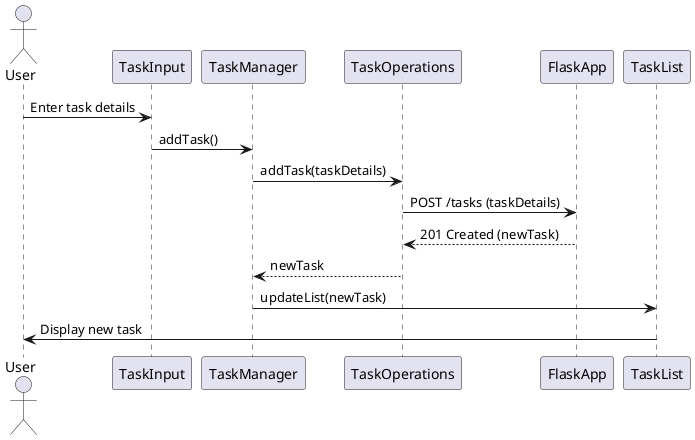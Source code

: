 @startuml
actor User

User -> TaskInput: Enter task details
TaskInput -> TaskManager: addTask()
TaskManager -> TaskOperations: addTask(taskDetails)
TaskOperations -> FlaskApp: POST /tasks (taskDetails)
FlaskApp --> TaskOperations: 201 Created (newTask)
TaskOperations --> TaskManager: newTask
TaskManager -> TaskList: updateList(newTask)
TaskList -> User: Display new task
@enduml
